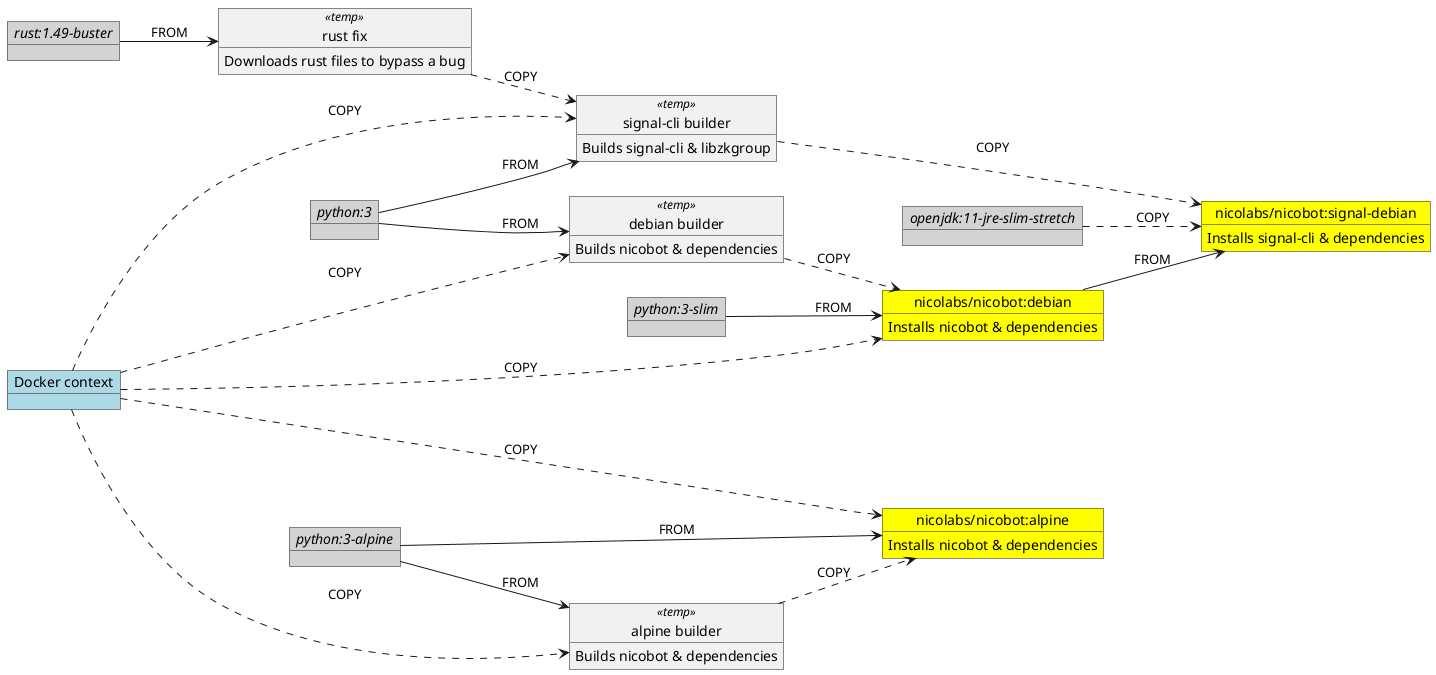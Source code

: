 @startuml

' Basic style
!$dockercontext = "#lightblue"
!$baseimage = "#lightgray"
!$finalimage = "#yellow"
!$tempimage = ""

left to right direction


''''''''''''''''''''''''
' debian.Dockerfile
''''''''''''''''''''''''

object "Docker context" as docker_context $dockercontext
object "<i>python:3</i>" as python3 $baseimage
object "<i>python:3-slim</i>" as python3_slim $baseimage
'object "<i>rust:slim</i>" as rust_slim $baseimage
object "debian builder" as nicobot_debian_builder <<temp>> $tempimage {
    Builds nicobot & dependencies
}
object "nicolabs/nicobot:debian" as nicobot_debian $finalimage {
    Installs nicobot & dependencies
}

python3 --> nicobot_debian_builder : FROM
'rust_slim --> nicobot_debian_builder : COPY
docker_context ...> nicobot_debian_builder : COPY

python3_slim --> nicobot_debian : FROM
nicobot_debian_builder ..> nicobot_debian : COPY
docker_context ...> nicobot_debian : COPY


''''''''''''''''''''''''
' signal-debian.Dockerfile
''''''''''''''''''''''''

object "<i>rust:1.49-buster</i>" as rust $baseimage
object "<i>openjdk:11-jre-slim-stretch</i>" as openjdk_slim $baseimage
object "rust fix" as nicobot_rust_fix <<temp>> $tempimage {
    Downloads rust files to bypass a bug
}
object "signal-cli builder" as nicobot_signal_builder <<temp>> $tempimage {
    Builds signal-cli & libzkgroup
}
object "nicolabs/nicobot:signal-debian" as nicobot_debian_signal $finalimage {
    Installs signal-cli & dependencies
}

rust --> nicobot_rust_fix : FROM

python3 --> nicobot_signal_builder : FROM
docker_context ...> nicobot_signal_builder : COPY
nicobot_rust_fix ..> nicobot_signal_builder : COPY

nicobot_debian --> nicobot_debian_signal : FROM
openjdk_slim ..> nicobot_debian_signal : COPY
nicobot_signal_builder ..> nicobot_debian_signal : COPY


''''''''''''''''''''''''
' alpine.Dockerfile
''''''''''''''''''''''''

object "<i>python:3-alpine</i>" as python3_alpine $baseimage
object "alpine builder" as nicobot_alpine_builder <<temp>> $tempimage {
    Builds nicobot & dependencies
}
object "nicolabs/nicobot:alpine" as nicobot_alpine $finalimage {
    Installs nicobot & dependencies
}

python3_alpine --> nicobot_alpine_builder : FROM
docker_context ...> nicobot_alpine_builder : COPY

python3_alpine --> nicobot_alpine : FROM
nicobot_alpine_builder ..> nicobot_alpine : COPY
docker_context ...> nicobot_alpine : COPY


@enduml
